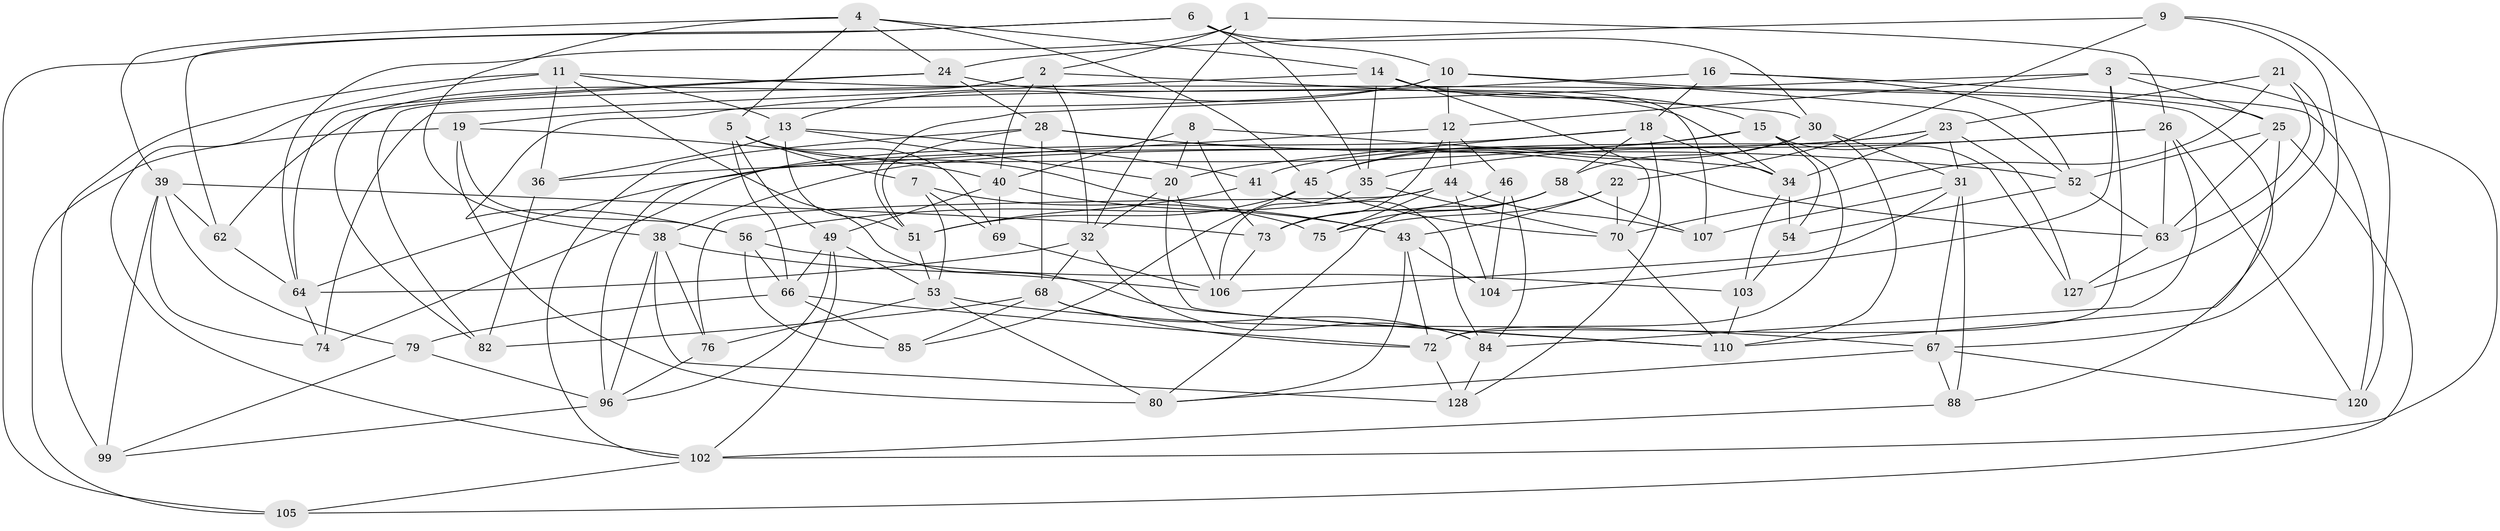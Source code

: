 // Generated by graph-tools (version 1.1) at 2025/52/02/27/25 19:52:33]
// undirected, 78 vertices, 204 edges
graph export_dot {
graph [start="1"]
  node [color=gray90,style=filled];
  1;
  2 [super="+116"];
  3 [super="+47"];
  4 [super="+117"];
  5 [super="+81"];
  6 [super="+126"];
  7;
  8;
  9;
  10 [super="+17"];
  11 [super="+42"];
  12 [super="+27"];
  13 [super="+87"];
  14 [super="+124"];
  15 [super="+90"];
  16;
  18 [super="+113"];
  19 [super="+71"];
  20 [super="+37"];
  21;
  22;
  23 [super="+97"];
  24 [super="+33"];
  25 [super="+48"];
  26 [super="+93"];
  28 [super="+29"];
  30 [super="+50"];
  31 [super="+123"];
  32 [super="+115"];
  34 [super="+60"];
  35 [super="+59"];
  36;
  38 [super="+78"];
  39 [super="+65"];
  40 [super="+55"];
  41;
  43 [super="+57"];
  44 [super="+108"];
  45 [super="+61"];
  46;
  49 [super="+83"];
  51 [super="+86"];
  52 [super="+111"];
  53 [super="+100"];
  54;
  56 [super="+122"];
  58 [super="+92"];
  62;
  63 [super="+118"];
  64 [super="+101"];
  66 [super="+94"];
  67 [super="+98"];
  68 [super="+91"];
  69;
  70 [super="+95"];
  72 [super="+77"];
  73 [super="+89"];
  74;
  75;
  76;
  79;
  80 [super="+109"];
  82;
  84 [super="+125"];
  85;
  88;
  96 [super="+114"];
  99;
  102 [super="+112"];
  103;
  104;
  105;
  106 [super="+121"];
  107;
  110 [super="+119"];
  120;
  127;
  128;
  1 -- 32;
  1 -- 2;
  1 -- 64;
  1 -- 26;
  2 -- 62;
  2 -- 82;
  2 -- 32;
  2 -- 40;
  2 -- 30;
  3 -- 102;
  3 -- 12;
  3 -- 72;
  3 -- 104;
  3 -- 25;
  3 -- 51;
  4 -- 38;
  4 -- 5;
  4 -- 24;
  4 -- 45;
  4 -- 39;
  4 -- 14;
  5 -- 7;
  5 -- 43;
  5 -- 69;
  5 -- 66;
  5 -- 49;
  6 -- 105;
  6 -- 62;
  6 -- 35 [weight=2];
  6 -- 30;
  6 -- 10;
  7 -- 75;
  7 -- 53;
  7 -- 69;
  8 -- 34;
  8 -- 73;
  8 -- 40;
  8 -- 20;
  9 -- 22;
  9 -- 120;
  9 -- 24;
  9 -- 67;
  10 -- 25;
  10 -- 52;
  10 -- 19;
  10 -- 12;
  10 -- 13;
  11 -- 36;
  11 -- 88;
  11 -- 99;
  11 -- 110;
  11 -- 13;
  11 -- 102;
  12 -- 73;
  12 -- 46;
  12 -- 44;
  12 -- 96;
  13 -- 51;
  13 -- 36;
  13 -- 20;
  13 -- 41;
  14 -- 74;
  14 -- 70;
  14 -- 15;
  14 -- 35;
  14 -- 107;
  15 -- 127;
  15 -- 54;
  15 -- 72;
  15 -- 36;
  15 -- 45;
  16 -- 56;
  16 -- 18;
  16 -- 120;
  16 -- 52;
  18 -- 128;
  18 -- 34;
  18 -- 58;
  18 -- 20;
  18 -- 74;
  19 -- 40;
  19 -- 80 [weight=2];
  19 -- 56;
  19 -- 105;
  20 -- 106;
  20 -- 110;
  20 -- 32;
  21 -- 127;
  21 -- 63;
  21 -- 70;
  21 -- 23;
  22 -- 75;
  22 -- 43;
  22 -- 70;
  23 -- 64;
  23 -- 31;
  23 -- 34;
  23 -- 127;
  23 -- 38;
  24 -- 82;
  24 -- 34;
  24 -- 28;
  24 -- 64;
  25 -- 105;
  25 -- 52;
  25 -- 110;
  25 -- 63;
  26 -- 41;
  26 -- 35;
  26 -- 120;
  26 -- 84;
  26 -- 63;
  28 -- 51;
  28 -- 68;
  28 -- 52;
  28 -- 63;
  28 -- 102;
  30 -- 45;
  30 -- 58;
  30 -- 31;
  30 -- 110;
  31 -- 107;
  31 -- 88;
  31 -- 67;
  31 -- 106;
  32 -- 68;
  32 -- 84;
  32 -- 64;
  34 -- 54;
  34 -- 103;
  35 -- 106;
  35 -- 70;
  36 -- 82;
  38 -- 76;
  38 -- 128;
  38 -- 96;
  38 -- 106;
  39 -- 79;
  39 -- 99;
  39 -- 74;
  39 -- 62;
  39 -- 73;
  40 -- 69;
  40 -- 49;
  40 -- 43;
  41 -- 51;
  41 -- 84;
  43 -- 72;
  43 -- 104;
  43 -- 80;
  44 -- 104;
  44 -- 76;
  44 -- 56;
  44 -- 75;
  44 -- 107;
  45 -- 51;
  45 -- 85;
  45 -- 70;
  46 -- 84;
  46 -- 104;
  46 -- 73;
  49 -- 66;
  49 -- 96;
  49 -- 53;
  49 -- 102;
  51 -- 53;
  52 -- 54;
  52 -- 63;
  53 -- 67;
  53 -- 80;
  53 -- 76;
  54 -- 103;
  56 -- 103;
  56 -- 66;
  56 -- 85;
  58 -- 75;
  58 -- 107;
  58 -- 80;
  58 -- 73;
  62 -- 64;
  63 -- 127;
  64 -- 74;
  66 -- 72;
  66 -- 85;
  66 -- 79;
  67 -- 120;
  67 -- 88;
  67 -- 80;
  68 -- 84;
  68 -- 85;
  68 -- 82;
  68 -- 72;
  69 -- 106;
  70 -- 110;
  72 -- 128;
  73 -- 106;
  76 -- 96;
  79 -- 99;
  79 -- 96;
  84 -- 128;
  88 -- 102;
  96 -- 99;
  102 -- 105;
  103 -- 110;
}

